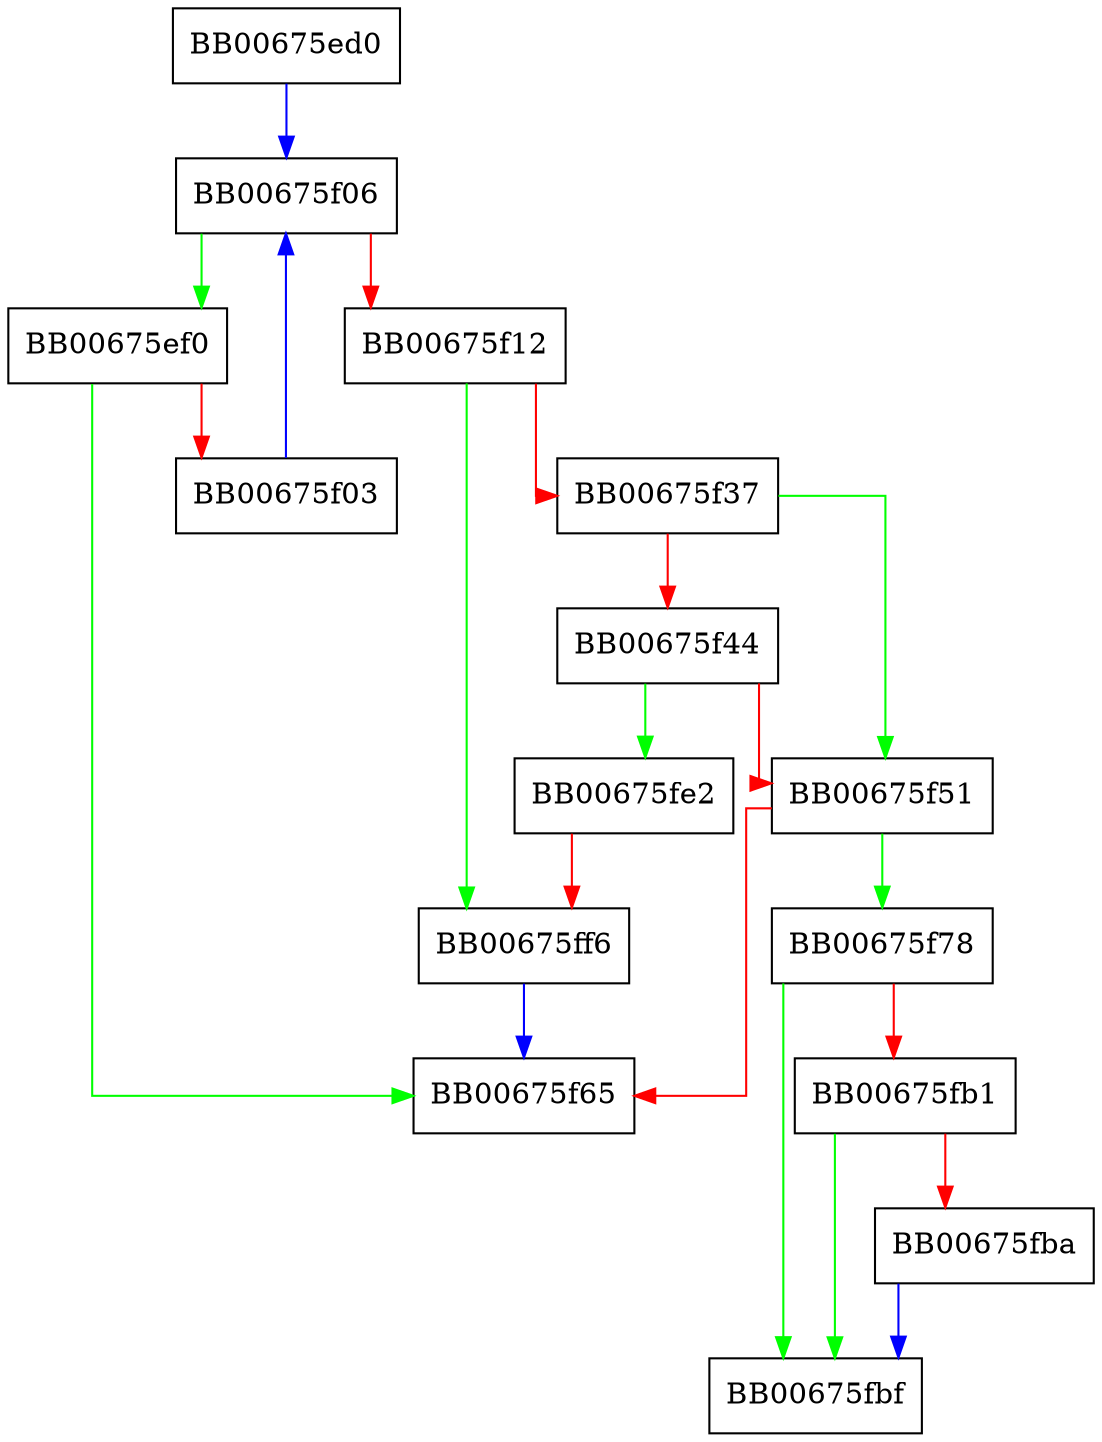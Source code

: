 digraph X509_STORE_add_lookup {
  node [shape="box"];
  graph [splines=ortho];
  BB00675ed0 -> BB00675f06 [color="blue"];
  BB00675ef0 -> BB00675f65 [color="green"];
  BB00675ef0 -> BB00675f03 [color="red"];
  BB00675f03 -> BB00675f06 [color="blue"];
  BB00675f06 -> BB00675ef0 [color="green"];
  BB00675f06 -> BB00675f12 [color="red"];
  BB00675f12 -> BB00675ff6 [color="green"];
  BB00675f12 -> BB00675f37 [color="red"];
  BB00675f37 -> BB00675f51 [color="green"];
  BB00675f37 -> BB00675f44 [color="red"];
  BB00675f44 -> BB00675fe2 [color="green"];
  BB00675f44 -> BB00675f51 [color="red"];
  BB00675f51 -> BB00675f78 [color="green"];
  BB00675f51 -> BB00675f65 [color="red"];
  BB00675f78 -> BB00675fbf [color="green"];
  BB00675f78 -> BB00675fb1 [color="red"];
  BB00675fb1 -> BB00675fbf [color="green"];
  BB00675fb1 -> BB00675fba [color="red"];
  BB00675fba -> BB00675fbf [color="blue"];
  BB00675fe2 -> BB00675ff6 [color="red"];
  BB00675ff6 -> BB00675f65 [color="blue"];
}